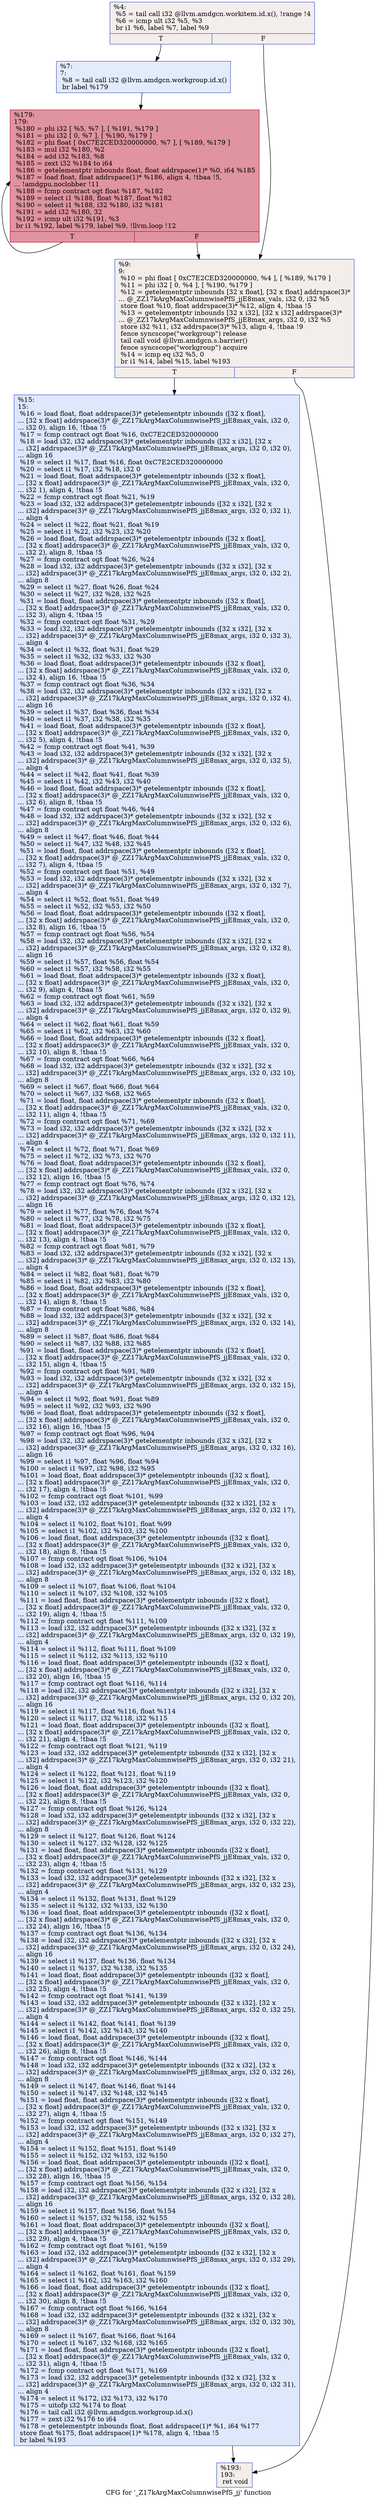 digraph "CFG for '_Z17kArgMaxColumnwisePfS_jj' function" {
	label="CFG for '_Z17kArgMaxColumnwisePfS_jj' function";

	Node0x51a3fd0 [shape=record,color="#3d50c3ff", style=filled, fillcolor="#e3d9d370",label="{%4:\l  %5 = tail call i32 @llvm.amdgcn.workitem.id.x(), !range !4\l  %6 = icmp ult i32 %5, %3\l  br i1 %6, label %7, label %9\l|{<s0>T|<s1>F}}"];
	Node0x51a3fd0:s0 -> Node0x51a4e10;
	Node0x51a3fd0:s1 -> Node0x51a4ea0;
	Node0x51a4e10 [shape=record,color="#3d50c3ff", style=filled, fillcolor="#bfd3f670",label="{%7:\l7:                                                \l  %8 = tail call i32 @llvm.amdgcn.workgroup.id.x()\l  br label %179\l}"];
	Node0x51a4e10 -> Node0x51a4020;
	Node0x51a4ea0 [shape=record,color="#3d50c3ff", style=filled, fillcolor="#e3d9d370",label="{%9:\l9:                                                \l  %10 = phi float [ 0xC7E2CED320000000, %4 ], [ %189, %179 ]\l  %11 = phi i32 [ 0, %4 ], [ %190, %179 ]\l  %12 = getelementptr inbounds [32 x float], [32 x float] addrspace(3)*\l... @_ZZ17kArgMaxColumnwisePfS_jjE8max_vals, i32 0, i32 %5\l  store float %10, float addrspace(3)* %12, align 4, !tbaa !5\l  %13 = getelementptr inbounds [32 x i32], [32 x i32] addrspace(3)*\l... @_ZZ17kArgMaxColumnwisePfS_jjE8max_args, i32 0, i32 %5\l  store i32 %11, i32 addrspace(3)* %13, align 4, !tbaa !9\l  fence syncscope(\"workgroup\") release\l  tail call void @llvm.amdgcn.s.barrier()\l  fence syncscope(\"workgroup\") acquire\l  %14 = icmp eq i32 %5, 0\l  br i1 %14, label %15, label %193\l|{<s0>T|<s1>F}}"];
	Node0x51a4ea0:s0 -> Node0x51a6e30;
	Node0x51a4ea0:s1 -> Node0x51a6ec0;
	Node0x51a6e30 [shape=record,color="#3d50c3ff", style=filled, fillcolor="#b2ccfb70",label="{%15:\l15:                                               \l  %16 = load float, float addrspace(3)* getelementptr inbounds ([32 x float],\l... [32 x float] addrspace(3)* @_ZZ17kArgMaxColumnwisePfS_jjE8max_vals, i32 0,\l... i32 0), align 16, !tbaa !5\l  %17 = fcmp contract ogt float %16, 0xC7E2CED320000000\l  %18 = load i32, i32 addrspace(3)* getelementptr inbounds ([32 x i32], [32 x\l... i32] addrspace(3)* @_ZZ17kArgMaxColumnwisePfS_jjE8max_args, i32 0, i32 0),\l... align 16\l  %19 = select i1 %17, float %16, float 0xC7E2CED320000000\l  %20 = select i1 %17, i32 %18, i32 0\l  %21 = load float, float addrspace(3)* getelementptr inbounds ([32 x float],\l... [32 x float] addrspace(3)* @_ZZ17kArgMaxColumnwisePfS_jjE8max_vals, i32 0,\l... i32 1), align 4, !tbaa !5\l  %22 = fcmp contract ogt float %21, %19\l  %23 = load i32, i32 addrspace(3)* getelementptr inbounds ([32 x i32], [32 x\l... i32] addrspace(3)* @_ZZ17kArgMaxColumnwisePfS_jjE8max_args, i32 0, i32 1),\l... align 4\l  %24 = select i1 %22, float %21, float %19\l  %25 = select i1 %22, i32 %23, i32 %20\l  %26 = load float, float addrspace(3)* getelementptr inbounds ([32 x float],\l... [32 x float] addrspace(3)* @_ZZ17kArgMaxColumnwisePfS_jjE8max_vals, i32 0,\l... i32 2), align 8, !tbaa !5\l  %27 = fcmp contract ogt float %26, %24\l  %28 = load i32, i32 addrspace(3)* getelementptr inbounds ([32 x i32], [32 x\l... i32] addrspace(3)* @_ZZ17kArgMaxColumnwisePfS_jjE8max_args, i32 0, i32 2),\l... align 8\l  %29 = select i1 %27, float %26, float %24\l  %30 = select i1 %27, i32 %28, i32 %25\l  %31 = load float, float addrspace(3)* getelementptr inbounds ([32 x float],\l... [32 x float] addrspace(3)* @_ZZ17kArgMaxColumnwisePfS_jjE8max_vals, i32 0,\l... i32 3), align 4, !tbaa !5\l  %32 = fcmp contract ogt float %31, %29\l  %33 = load i32, i32 addrspace(3)* getelementptr inbounds ([32 x i32], [32 x\l... i32] addrspace(3)* @_ZZ17kArgMaxColumnwisePfS_jjE8max_args, i32 0, i32 3),\l... align 4\l  %34 = select i1 %32, float %31, float %29\l  %35 = select i1 %32, i32 %33, i32 %30\l  %36 = load float, float addrspace(3)* getelementptr inbounds ([32 x float],\l... [32 x float] addrspace(3)* @_ZZ17kArgMaxColumnwisePfS_jjE8max_vals, i32 0,\l... i32 4), align 16, !tbaa !5\l  %37 = fcmp contract ogt float %36, %34\l  %38 = load i32, i32 addrspace(3)* getelementptr inbounds ([32 x i32], [32 x\l... i32] addrspace(3)* @_ZZ17kArgMaxColumnwisePfS_jjE8max_args, i32 0, i32 4),\l... align 16\l  %39 = select i1 %37, float %36, float %34\l  %40 = select i1 %37, i32 %38, i32 %35\l  %41 = load float, float addrspace(3)* getelementptr inbounds ([32 x float],\l... [32 x float] addrspace(3)* @_ZZ17kArgMaxColumnwisePfS_jjE8max_vals, i32 0,\l... i32 5), align 4, !tbaa !5\l  %42 = fcmp contract ogt float %41, %39\l  %43 = load i32, i32 addrspace(3)* getelementptr inbounds ([32 x i32], [32 x\l... i32] addrspace(3)* @_ZZ17kArgMaxColumnwisePfS_jjE8max_args, i32 0, i32 5),\l... align 4\l  %44 = select i1 %42, float %41, float %39\l  %45 = select i1 %42, i32 %43, i32 %40\l  %46 = load float, float addrspace(3)* getelementptr inbounds ([32 x float],\l... [32 x float] addrspace(3)* @_ZZ17kArgMaxColumnwisePfS_jjE8max_vals, i32 0,\l... i32 6), align 8, !tbaa !5\l  %47 = fcmp contract ogt float %46, %44\l  %48 = load i32, i32 addrspace(3)* getelementptr inbounds ([32 x i32], [32 x\l... i32] addrspace(3)* @_ZZ17kArgMaxColumnwisePfS_jjE8max_args, i32 0, i32 6),\l... align 8\l  %49 = select i1 %47, float %46, float %44\l  %50 = select i1 %47, i32 %48, i32 %45\l  %51 = load float, float addrspace(3)* getelementptr inbounds ([32 x float],\l... [32 x float] addrspace(3)* @_ZZ17kArgMaxColumnwisePfS_jjE8max_vals, i32 0,\l... i32 7), align 4, !tbaa !5\l  %52 = fcmp contract ogt float %51, %49\l  %53 = load i32, i32 addrspace(3)* getelementptr inbounds ([32 x i32], [32 x\l... i32] addrspace(3)* @_ZZ17kArgMaxColumnwisePfS_jjE8max_args, i32 0, i32 7),\l... align 4\l  %54 = select i1 %52, float %51, float %49\l  %55 = select i1 %52, i32 %53, i32 %50\l  %56 = load float, float addrspace(3)* getelementptr inbounds ([32 x float],\l... [32 x float] addrspace(3)* @_ZZ17kArgMaxColumnwisePfS_jjE8max_vals, i32 0,\l... i32 8), align 16, !tbaa !5\l  %57 = fcmp contract ogt float %56, %54\l  %58 = load i32, i32 addrspace(3)* getelementptr inbounds ([32 x i32], [32 x\l... i32] addrspace(3)* @_ZZ17kArgMaxColumnwisePfS_jjE8max_args, i32 0, i32 8),\l... align 16\l  %59 = select i1 %57, float %56, float %54\l  %60 = select i1 %57, i32 %58, i32 %55\l  %61 = load float, float addrspace(3)* getelementptr inbounds ([32 x float],\l... [32 x float] addrspace(3)* @_ZZ17kArgMaxColumnwisePfS_jjE8max_vals, i32 0,\l... i32 9), align 4, !tbaa !5\l  %62 = fcmp contract ogt float %61, %59\l  %63 = load i32, i32 addrspace(3)* getelementptr inbounds ([32 x i32], [32 x\l... i32] addrspace(3)* @_ZZ17kArgMaxColumnwisePfS_jjE8max_args, i32 0, i32 9),\l... align 4\l  %64 = select i1 %62, float %61, float %59\l  %65 = select i1 %62, i32 %63, i32 %60\l  %66 = load float, float addrspace(3)* getelementptr inbounds ([32 x float],\l... [32 x float] addrspace(3)* @_ZZ17kArgMaxColumnwisePfS_jjE8max_vals, i32 0,\l... i32 10), align 8, !tbaa !5\l  %67 = fcmp contract ogt float %66, %64\l  %68 = load i32, i32 addrspace(3)* getelementptr inbounds ([32 x i32], [32 x\l... i32] addrspace(3)* @_ZZ17kArgMaxColumnwisePfS_jjE8max_args, i32 0, i32 10),\l... align 8\l  %69 = select i1 %67, float %66, float %64\l  %70 = select i1 %67, i32 %68, i32 %65\l  %71 = load float, float addrspace(3)* getelementptr inbounds ([32 x float],\l... [32 x float] addrspace(3)* @_ZZ17kArgMaxColumnwisePfS_jjE8max_vals, i32 0,\l... i32 11), align 4, !tbaa !5\l  %72 = fcmp contract ogt float %71, %69\l  %73 = load i32, i32 addrspace(3)* getelementptr inbounds ([32 x i32], [32 x\l... i32] addrspace(3)* @_ZZ17kArgMaxColumnwisePfS_jjE8max_args, i32 0, i32 11),\l... align 4\l  %74 = select i1 %72, float %71, float %69\l  %75 = select i1 %72, i32 %73, i32 %70\l  %76 = load float, float addrspace(3)* getelementptr inbounds ([32 x float],\l... [32 x float] addrspace(3)* @_ZZ17kArgMaxColumnwisePfS_jjE8max_vals, i32 0,\l... i32 12), align 16, !tbaa !5\l  %77 = fcmp contract ogt float %76, %74\l  %78 = load i32, i32 addrspace(3)* getelementptr inbounds ([32 x i32], [32 x\l... i32] addrspace(3)* @_ZZ17kArgMaxColumnwisePfS_jjE8max_args, i32 0, i32 12),\l... align 16\l  %79 = select i1 %77, float %76, float %74\l  %80 = select i1 %77, i32 %78, i32 %75\l  %81 = load float, float addrspace(3)* getelementptr inbounds ([32 x float],\l... [32 x float] addrspace(3)* @_ZZ17kArgMaxColumnwisePfS_jjE8max_vals, i32 0,\l... i32 13), align 4, !tbaa !5\l  %82 = fcmp contract ogt float %81, %79\l  %83 = load i32, i32 addrspace(3)* getelementptr inbounds ([32 x i32], [32 x\l... i32] addrspace(3)* @_ZZ17kArgMaxColumnwisePfS_jjE8max_args, i32 0, i32 13),\l... align 4\l  %84 = select i1 %82, float %81, float %79\l  %85 = select i1 %82, i32 %83, i32 %80\l  %86 = load float, float addrspace(3)* getelementptr inbounds ([32 x float],\l... [32 x float] addrspace(3)* @_ZZ17kArgMaxColumnwisePfS_jjE8max_vals, i32 0,\l... i32 14), align 8, !tbaa !5\l  %87 = fcmp contract ogt float %86, %84\l  %88 = load i32, i32 addrspace(3)* getelementptr inbounds ([32 x i32], [32 x\l... i32] addrspace(3)* @_ZZ17kArgMaxColumnwisePfS_jjE8max_args, i32 0, i32 14),\l... align 8\l  %89 = select i1 %87, float %86, float %84\l  %90 = select i1 %87, i32 %88, i32 %85\l  %91 = load float, float addrspace(3)* getelementptr inbounds ([32 x float],\l... [32 x float] addrspace(3)* @_ZZ17kArgMaxColumnwisePfS_jjE8max_vals, i32 0,\l... i32 15), align 4, !tbaa !5\l  %92 = fcmp contract ogt float %91, %89\l  %93 = load i32, i32 addrspace(3)* getelementptr inbounds ([32 x i32], [32 x\l... i32] addrspace(3)* @_ZZ17kArgMaxColumnwisePfS_jjE8max_args, i32 0, i32 15),\l... align 4\l  %94 = select i1 %92, float %91, float %89\l  %95 = select i1 %92, i32 %93, i32 %90\l  %96 = load float, float addrspace(3)* getelementptr inbounds ([32 x float],\l... [32 x float] addrspace(3)* @_ZZ17kArgMaxColumnwisePfS_jjE8max_vals, i32 0,\l... i32 16), align 16, !tbaa !5\l  %97 = fcmp contract ogt float %96, %94\l  %98 = load i32, i32 addrspace(3)* getelementptr inbounds ([32 x i32], [32 x\l... i32] addrspace(3)* @_ZZ17kArgMaxColumnwisePfS_jjE8max_args, i32 0, i32 16),\l... align 16\l  %99 = select i1 %97, float %96, float %94\l  %100 = select i1 %97, i32 %98, i32 %95\l  %101 = load float, float addrspace(3)* getelementptr inbounds ([32 x float],\l... [32 x float] addrspace(3)* @_ZZ17kArgMaxColumnwisePfS_jjE8max_vals, i32 0,\l... i32 17), align 4, !tbaa !5\l  %102 = fcmp contract ogt float %101, %99\l  %103 = load i32, i32 addrspace(3)* getelementptr inbounds ([32 x i32], [32 x\l... i32] addrspace(3)* @_ZZ17kArgMaxColumnwisePfS_jjE8max_args, i32 0, i32 17),\l... align 4\l  %104 = select i1 %102, float %101, float %99\l  %105 = select i1 %102, i32 %103, i32 %100\l  %106 = load float, float addrspace(3)* getelementptr inbounds ([32 x float],\l... [32 x float] addrspace(3)* @_ZZ17kArgMaxColumnwisePfS_jjE8max_vals, i32 0,\l... i32 18), align 8, !tbaa !5\l  %107 = fcmp contract ogt float %106, %104\l  %108 = load i32, i32 addrspace(3)* getelementptr inbounds ([32 x i32], [32 x\l... i32] addrspace(3)* @_ZZ17kArgMaxColumnwisePfS_jjE8max_args, i32 0, i32 18),\l... align 8\l  %109 = select i1 %107, float %106, float %104\l  %110 = select i1 %107, i32 %108, i32 %105\l  %111 = load float, float addrspace(3)* getelementptr inbounds ([32 x float],\l... [32 x float] addrspace(3)* @_ZZ17kArgMaxColumnwisePfS_jjE8max_vals, i32 0,\l... i32 19), align 4, !tbaa !5\l  %112 = fcmp contract ogt float %111, %109\l  %113 = load i32, i32 addrspace(3)* getelementptr inbounds ([32 x i32], [32 x\l... i32] addrspace(3)* @_ZZ17kArgMaxColumnwisePfS_jjE8max_args, i32 0, i32 19),\l... align 4\l  %114 = select i1 %112, float %111, float %109\l  %115 = select i1 %112, i32 %113, i32 %110\l  %116 = load float, float addrspace(3)* getelementptr inbounds ([32 x float],\l... [32 x float] addrspace(3)* @_ZZ17kArgMaxColumnwisePfS_jjE8max_vals, i32 0,\l... i32 20), align 16, !tbaa !5\l  %117 = fcmp contract ogt float %116, %114\l  %118 = load i32, i32 addrspace(3)* getelementptr inbounds ([32 x i32], [32 x\l... i32] addrspace(3)* @_ZZ17kArgMaxColumnwisePfS_jjE8max_args, i32 0, i32 20),\l... align 16\l  %119 = select i1 %117, float %116, float %114\l  %120 = select i1 %117, i32 %118, i32 %115\l  %121 = load float, float addrspace(3)* getelementptr inbounds ([32 x float],\l... [32 x float] addrspace(3)* @_ZZ17kArgMaxColumnwisePfS_jjE8max_vals, i32 0,\l... i32 21), align 4, !tbaa !5\l  %122 = fcmp contract ogt float %121, %119\l  %123 = load i32, i32 addrspace(3)* getelementptr inbounds ([32 x i32], [32 x\l... i32] addrspace(3)* @_ZZ17kArgMaxColumnwisePfS_jjE8max_args, i32 0, i32 21),\l... align 4\l  %124 = select i1 %122, float %121, float %119\l  %125 = select i1 %122, i32 %123, i32 %120\l  %126 = load float, float addrspace(3)* getelementptr inbounds ([32 x float],\l... [32 x float] addrspace(3)* @_ZZ17kArgMaxColumnwisePfS_jjE8max_vals, i32 0,\l... i32 22), align 8, !tbaa !5\l  %127 = fcmp contract ogt float %126, %124\l  %128 = load i32, i32 addrspace(3)* getelementptr inbounds ([32 x i32], [32 x\l... i32] addrspace(3)* @_ZZ17kArgMaxColumnwisePfS_jjE8max_args, i32 0, i32 22),\l... align 8\l  %129 = select i1 %127, float %126, float %124\l  %130 = select i1 %127, i32 %128, i32 %125\l  %131 = load float, float addrspace(3)* getelementptr inbounds ([32 x float],\l... [32 x float] addrspace(3)* @_ZZ17kArgMaxColumnwisePfS_jjE8max_vals, i32 0,\l... i32 23), align 4, !tbaa !5\l  %132 = fcmp contract ogt float %131, %129\l  %133 = load i32, i32 addrspace(3)* getelementptr inbounds ([32 x i32], [32 x\l... i32] addrspace(3)* @_ZZ17kArgMaxColumnwisePfS_jjE8max_args, i32 0, i32 23),\l... align 4\l  %134 = select i1 %132, float %131, float %129\l  %135 = select i1 %132, i32 %133, i32 %130\l  %136 = load float, float addrspace(3)* getelementptr inbounds ([32 x float],\l... [32 x float] addrspace(3)* @_ZZ17kArgMaxColumnwisePfS_jjE8max_vals, i32 0,\l... i32 24), align 16, !tbaa !5\l  %137 = fcmp contract ogt float %136, %134\l  %138 = load i32, i32 addrspace(3)* getelementptr inbounds ([32 x i32], [32 x\l... i32] addrspace(3)* @_ZZ17kArgMaxColumnwisePfS_jjE8max_args, i32 0, i32 24),\l... align 16\l  %139 = select i1 %137, float %136, float %134\l  %140 = select i1 %137, i32 %138, i32 %135\l  %141 = load float, float addrspace(3)* getelementptr inbounds ([32 x float],\l... [32 x float] addrspace(3)* @_ZZ17kArgMaxColumnwisePfS_jjE8max_vals, i32 0,\l... i32 25), align 4, !tbaa !5\l  %142 = fcmp contract ogt float %141, %139\l  %143 = load i32, i32 addrspace(3)* getelementptr inbounds ([32 x i32], [32 x\l... i32] addrspace(3)* @_ZZ17kArgMaxColumnwisePfS_jjE8max_args, i32 0, i32 25),\l... align 4\l  %144 = select i1 %142, float %141, float %139\l  %145 = select i1 %142, i32 %143, i32 %140\l  %146 = load float, float addrspace(3)* getelementptr inbounds ([32 x float],\l... [32 x float] addrspace(3)* @_ZZ17kArgMaxColumnwisePfS_jjE8max_vals, i32 0,\l... i32 26), align 8, !tbaa !5\l  %147 = fcmp contract ogt float %146, %144\l  %148 = load i32, i32 addrspace(3)* getelementptr inbounds ([32 x i32], [32 x\l... i32] addrspace(3)* @_ZZ17kArgMaxColumnwisePfS_jjE8max_args, i32 0, i32 26),\l... align 8\l  %149 = select i1 %147, float %146, float %144\l  %150 = select i1 %147, i32 %148, i32 %145\l  %151 = load float, float addrspace(3)* getelementptr inbounds ([32 x float],\l... [32 x float] addrspace(3)* @_ZZ17kArgMaxColumnwisePfS_jjE8max_vals, i32 0,\l... i32 27), align 4, !tbaa !5\l  %152 = fcmp contract ogt float %151, %149\l  %153 = load i32, i32 addrspace(3)* getelementptr inbounds ([32 x i32], [32 x\l... i32] addrspace(3)* @_ZZ17kArgMaxColumnwisePfS_jjE8max_args, i32 0, i32 27),\l... align 4\l  %154 = select i1 %152, float %151, float %149\l  %155 = select i1 %152, i32 %153, i32 %150\l  %156 = load float, float addrspace(3)* getelementptr inbounds ([32 x float],\l... [32 x float] addrspace(3)* @_ZZ17kArgMaxColumnwisePfS_jjE8max_vals, i32 0,\l... i32 28), align 16, !tbaa !5\l  %157 = fcmp contract ogt float %156, %154\l  %158 = load i32, i32 addrspace(3)* getelementptr inbounds ([32 x i32], [32 x\l... i32] addrspace(3)* @_ZZ17kArgMaxColumnwisePfS_jjE8max_args, i32 0, i32 28),\l... align 16\l  %159 = select i1 %157, float %156, float %154\l  %160 = select i1 %157, i32 %158, i32 %155\l  %161 = load float, float addrspace(3)* getelementptr inbounds ([32 x float],\l... [32 x float] addrspace(3)* @_ZZ17kArgMaxColumnwisePfS_jjE8max_vals, i32 0,\l... i32 29), align 4, !tbaa !5\l  %162 = fcmp contract ogt float %161, %159\l  %163 = load i32, i32 addrspace(3)* getelementptr inbounds ([32 x i32], [32 x\l... i32] addrspace(3)* @_ZZ17kArgMaxColumnwisePfS_jjE8max_args, i32 0, i32 29),\l... align 4\l  %164 = select i1 %162, float %161, float %159\l  %165 = select i1 %162, i32 %163, i32 %160\l  %166 = load float, float addrspace(3)* getelementptr inbounds ([32 x float],\l... [32 x float] addrspace(3)* @_ZZ17kArgMaxColumnwisePfS_jjE8max_vals, i32 0,\l... i32 30), align 8, !tbaa !5\l  %167 = fcmp contract ogt float %166, %164\l  %168 = load i32, i32 addrspace(3)* getelementptr inbounds ([32 x i32], [32 x\l... i32] addrspace(3)* @_ZZ17kArgMaxColumnwisePfS_jjE8max_args, i32 0, i32 30),\l... align 8\l  %169 = select i1 %167, float %166, float %164\l  %170 = select i1 %167, i32 %168, i32 %165\l  %171 = load float, float addrspace(3)* getelementptr inbounds ([32 x float],\l... [32 x float] addrspace(3)* @_ZZ17kArgMaxColumnwisePfS_jjE8max_vals, i32 0,\l... i32 31), align 4, !tbaa !5\l  %172 = fcmp contract ogt float %171, %169\l  %173 = load i32, i32 addrspace(3)* getelementptr inbounds ([32 x i32], [32 x\l... i32] addrspace(3)* @_ZZ17kArgMaxColumnwisePfS_jjE8max_args, i32 0, i32 31),\l... align 4\l  %174 = select i1 %172, i32 %173, i32 %170\l  %175 = uitofp i32 %174 to float\l  %176 = tail call i32 @llvm.amdgcn.workgroup.id.x()\l  %177 = zext i32 %176 to i64\l  %178 = getelementptr inbounds float, float addrspace(1)* %1, i64 %177\l  store float %175, float addrspace(1)* %178, align 4, !tbaa !5\l  br label %193\l}"];
	Node0x51a6e30 -> Node0x51a6ec0;
	Node0x51a4020 [shape=record,color="#b70d28ff", style=filled, fillcolor="#b70d2870",label="{%179:\l179:                                              \l  %180 = phi i32 [ %5, %7 ], [ %191, %179 ]\l  %181 = phi i32 [ 0, %7 ], [ %190, %179 ]\l  %182 = phi float [ 0xC7E2CED320000000, %7 ], [ %189, %179 ]\l  %183 = mul i32 %180, %2\l  %184 = add i32 %183, %8\l  %185 = zext i32 %184 to i64\l  %186 = getelementptr inbounds float, float addrspace(1)* %0, i64 %185\l  %187 = load float, float addrspace(1)* %186, align 4, !tbaa !5,\l... !amdgpu.noclobber !11\l  %188 = fcmp contract ogt float %187, %182\l  %189 = select i1 %188, float %187, float %182\l  %190 = select i1 %188, i32 %180, i32 %181\l  %191 = add i32 %180, 32\l  %192 = icmp ult i32 %191, %3\l  br i1 %192, label %179, label %9, !llvm.loop !12\l|{<s0>T|<s1>F}}"];
	Node0x51a4020:s0 -> Node0x51a4020;
	Node0x51a4020:s1 -> Node0x51a4ea0;
	Node0x51a6ec0 [shape=record,color="#3d50c3ff", style=filled, fillcolor="#e3d9d370",label="{%193:\l193:                                              \l  ret void\l}"];
}
